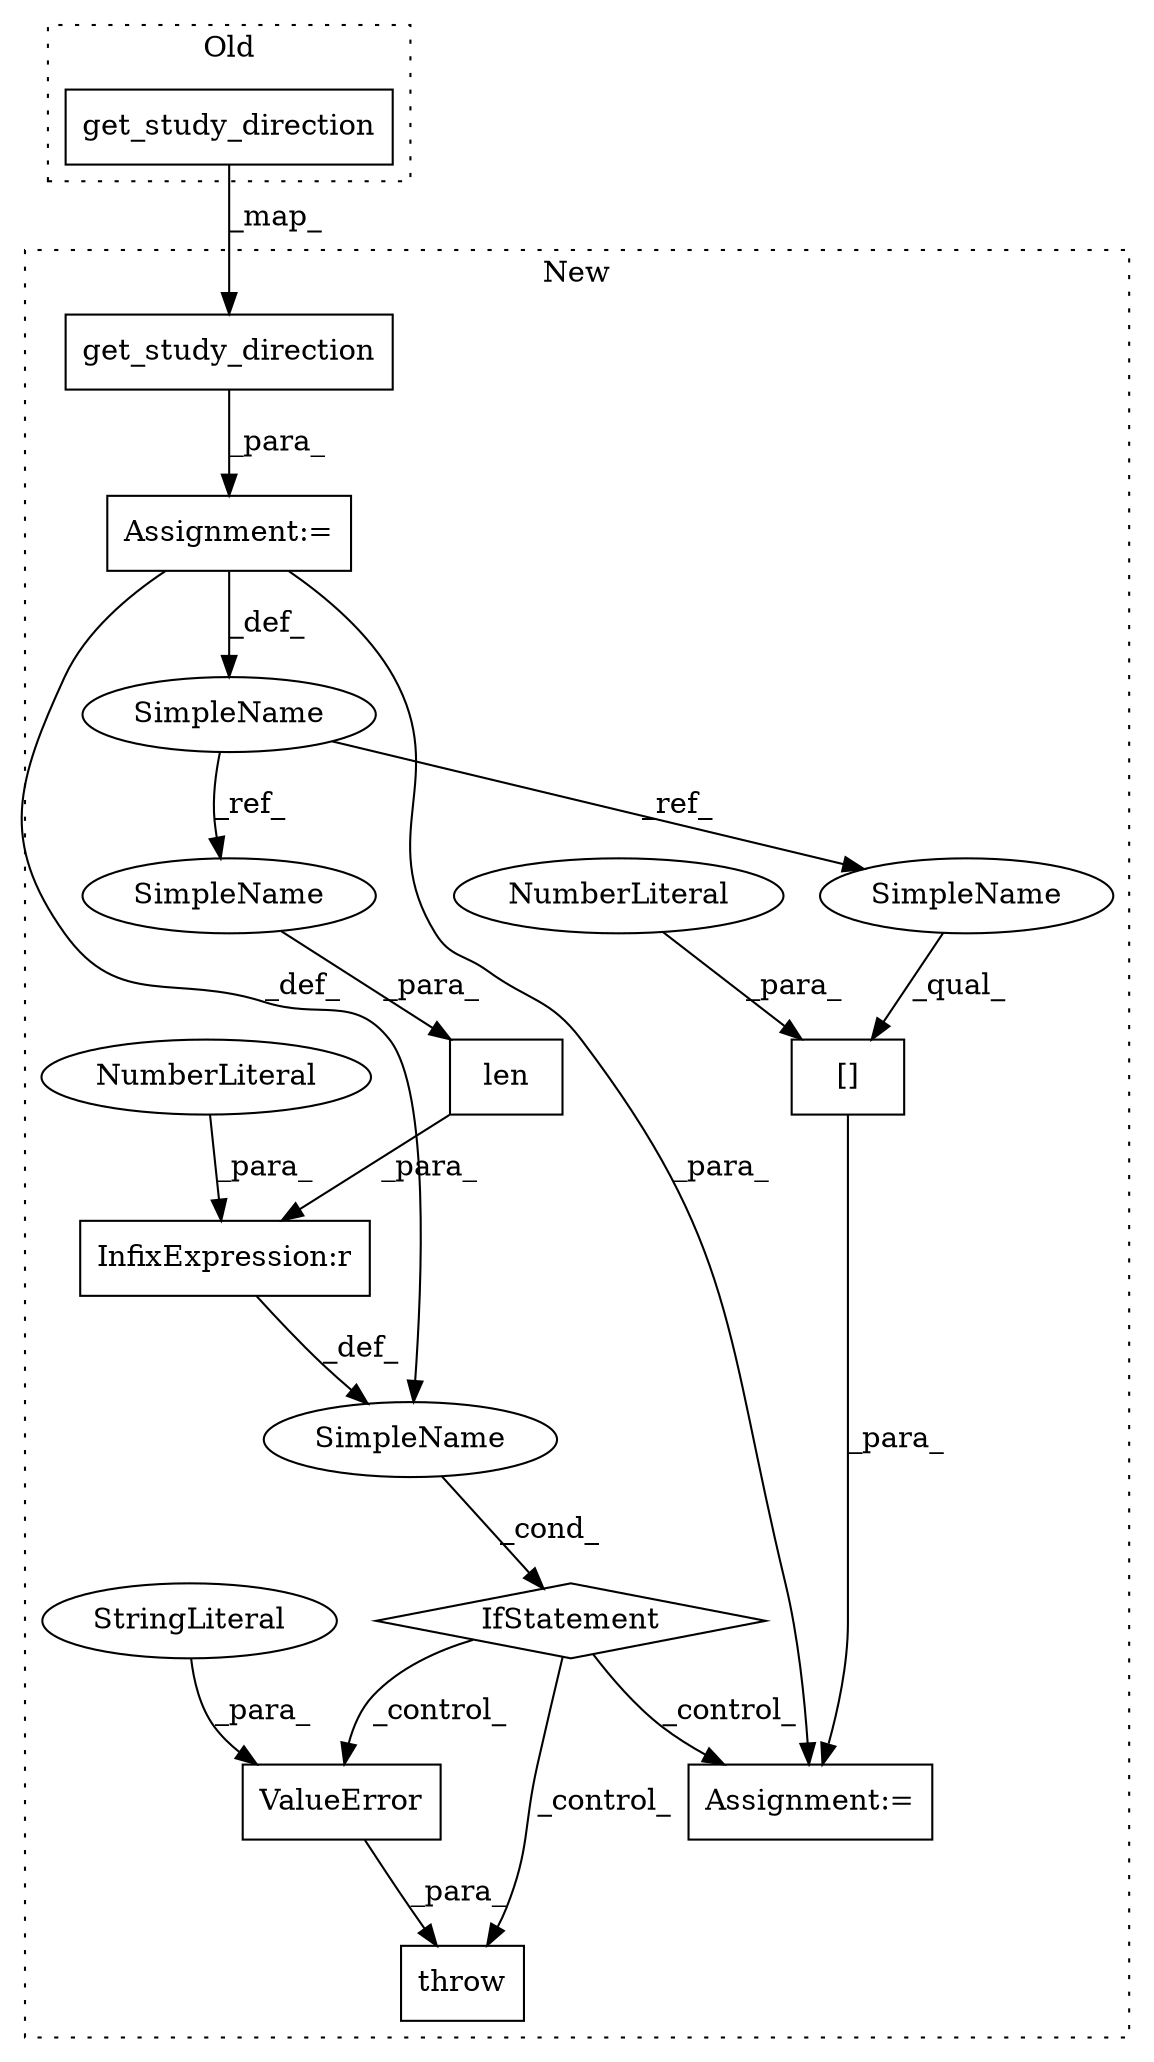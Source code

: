digraph G {
subgraph cluster0 {
1 [label="get_study_direction" a="32" s="4484,4512" l="20,1" shape="box"];
label = "Old";
style="dotted";
}
subgraph cluster1 {
2 [label="get_study_direction" a="32" s="4668,4696" l="20,1" shape="box"];
3 [label="Assignment:=" a="7" s="4662" l="1" shape="box"];
4 [label="[]" a="2" s="4843,4854" l="10,1" shape="box"];
5 [label="NumberLiteral" a="34" s="4853" l="1" shape="ellipse"];
6 [label="InfixExpression:r" a="27" s="4721" l="3" shape="box"];
7 [label="NumberLiteral" a="34" s="4724" l="1" shape="ellipse"];
8 [label="len" a="32" s="4707,4720" l="4,1" shape="box"];
9 [label="IfStatement" a="25" s="4703,4725" l="4,2" shape="diamond"];
10 [label="SimpleName" a="42" s="4653" l="9" shape="ellipse"];
11 [label="SimpleName" a="42" s="" l="" shape="ellipse"];
12 [label="Assignment:=" a="7" s="4842" l="1" shape="box"];
13 [label="throw" a="53" s="4735" l="6" shape="box"];
14 [label="ValueError" a="32" s="4741,4820" l="11,1" shape="box"];
15 [label="StringLiteral" a="45" s="4752" l="68" shape="ellipse"];
16 [label="SimpleName" a="42" s="4711" l="9" shape="ellipse"];
17 [label="SimpleName" a="42" s="4843" l="9" shape="ellipse"];
label = "New";
style="dotted";
}
1 -> 2 [label="_map_"];
2 -> 3 [label="_para_"];
3 -> 10 [label="_def_"];
3 -> 11 [label="_def_"];
3 -> 12 [label="_para_"];
4 -> 12 [label="_para_"];
5 -> 4 [label="_para_"];
6 -> 11 [label="_def_"];
7 -> 6 [label="_para_"];
8 -> 6 [label="_para_"];
9 -> 12 [label="_control_"];
9 -> 13 [label="_control_"];
9 -> 14 [label="_control_"];
10 -> 16 [label="_ref_"];
10 -> 17 [label="_ref_"];
11 -> 9 [label="_cond_"];
14 -> 13 [label="_para_"];
15 -> 14 [label="_para_"];
16 -> 8 [label="_para_"];
17 -> 4 [label="_qual_"];
}